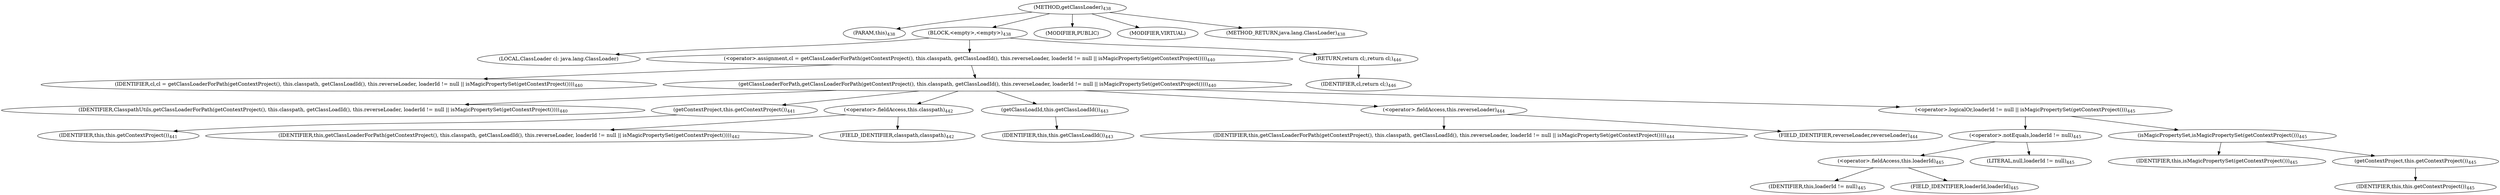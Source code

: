 digraph "getClassLoader" {  
"519" [label = <(METHOD,getClassLoader)<SUB>438</SUB>> ]
"23" [label = <(PARAM,this)<SUB>438</SUB>> ]
"520" [label = <(BLOCK,&lt;empty&gt;,&lt;empty&gt;)<SUB>438</SUB>> ]
"521" [label = <(LOCAL,ClassLoader cl: java.lang.ClassLoader)> ]
"522" [label = <(&lt;operator&gt;.assignment,cl = getClassLoaderForPath(getContextProject(), this.classpath, getClassLoadId(), this.reverseLoader, loaderId != null || isMagicPropertySet(getContextProject())))<SUB>440</SUB>> ]
"523" [label = <(IDENTIFIER,cl,cl = getClassLoaderForPath(getContextProject(), this.classpath, getClassLoadId(), this.reverseLoader, loaderId != null || isMagicPropertySet(getContextProject())))<SUB>440</SUB>> ]
"524" [label = <(getClassLoaderForPath,getClassLoaderForPath(getContextProject(), this.classpath, getClassLoadId(), this.reverseLoader, loaderId != null || isMagicPropertySet(getContextProject())))<SUB>440</SUB>> ]
"525" [label = <(IDENTIFIER,ClasspathUtils,getClassLoaderForPath(getContextProject(), this.classpath, getClassLoadId(), this.reverseLoader, loaderId != null || isMagicPropertySet(getContextProject())))<SUB>440</SUB>> ]
"526" [label = <(getContextProject,this.getContextProject())<SUB>441</SUB>> ]
"22" [label = <(IDENTIFIER,this,this.getContextProject())<SUB>441</SUB>> ]
"527" [label = <(&lt;operator&gt;.fieldAccess,this.classpath)<SUB>442</SUB>> ]
"24" [label = <(IDENTIFIER,this,getClassLoaderForPath(getContextProject(), this.classpath, getClassLoadId(), this.reverseLoader, loaderId != null || isMagicPropertySet(getContextProject())))<SUB>442</SUB>> ]
"528" [label = <(FIELD_IDENTIFIER,classpath,classpath)<SUB>442</SUB>> ]
"529" [label = <(getClassLoadId,this.getClassLoadId())<SUB>443</SUB>> ]
"25" [label = <(IDENTIFIER,this,this.getClassLoadId())<SUB>443</SUB>> ]
"530" [label = <(&lt;operator&gt;.fieldAccess,this.reverseLoader)<SUB>444</SUB>> ]
"26" [label = <(IDENTIFIER,this,getClassLoaderForPath(getContextProject(), this.classpath, getClassLoadId(), this.reverseLoader, loaderId != null || isMagicPropertySet(getContextProject())))<SUB>444</SUB>> ]
"531" [label = <(FIELD_IDENTIFIER,reverseLoader,reverseLoader)<SUB>444</SUB>> ]
"532" [label = <(&lt;operator&gt;.logicalOr,loaderId != null || isMagicPropertySet(getContextProject()))<SUB>445</SUB>> ]
"533" [label = <(&lt;operator&gt;.notEquals,loaderId != null)<SUB>445</SUB>> ]
"534" [label = <(&lt;operator&gt;.fieldAccess,this.loaderId)<SUB>445</SUB>> ]
"535" [label = <(IDENTIFIER,this,loaderId != null)<SUB>445</SUB>> ]
"536" [label = <(FIELD_IDENTIFIER,loaderId,loaderId)<SUB>445</SUB>> ]
"537" [label = <(LITERAL,null,loaderId != null)<SUB>445</SUB>> ]
"538" [label = <(isMagicPropertySet,isMagicPropertySet(getContextProject()))<SUB>445</SUB>> ]
"28" [label = <(IDENTIFIER,this,isMagicPropertySet(getContextProject()))<SUB>445</SUB>> ]
"539" [label = <(getContextProject,this.getContextProject())<SUB>445</SUB>> ]
"27" [label = <(IDENTIFIER,this,this.getContextProject())<SUB>445</SUB>> ]
"540" [label = <(RETURN,return cl;,return cl;)<SUB>446</SUB>> ]
"541" [label = <(IDENTIFIER,cl,return cl;)<SUB>446</SUB>> ]
"542" [label = <(MODIFIER,PUBLIC)> ]
"543" [label = <(MODIFIER,VIRTUAL)> ]
"544" [label = <(METHOD_RETURN,java.lang.ClassLoader)<SUB>438</SUB>> ]
  "519" -> "23" 
  "519" -> "520" 
  "519" -> "542" 
  "519" -> "543" 
  "519" -> "544" 
  "520" -> "521" 
  "520" -> "522" 
  "520" -> "540" 
  "522" -> "523" 
  "522" -> "524" 
  "524" -> "525" 
  "524" -> "526" 
  "524" -> "527" 
  "524" -> "529" 
  "524" -> "530" 
  "524" -> "532" 
  "526" -> "22" 
  "527" -> "24" 
  "527" -> "528" 
  "529" -> "25" 
  "530" -> "26" 
  "530" -> "531" 
  "532" -> "533" 
  "532" -> "538" 
  "533" -> "534" 
  "533" -> "537" 
  "534" -> "535" 
  "534" -> "536" 
  "538" -> "28" 
  "538" -> "539" 
  "539" -> "27" 
  "540" -> "541" 
}

